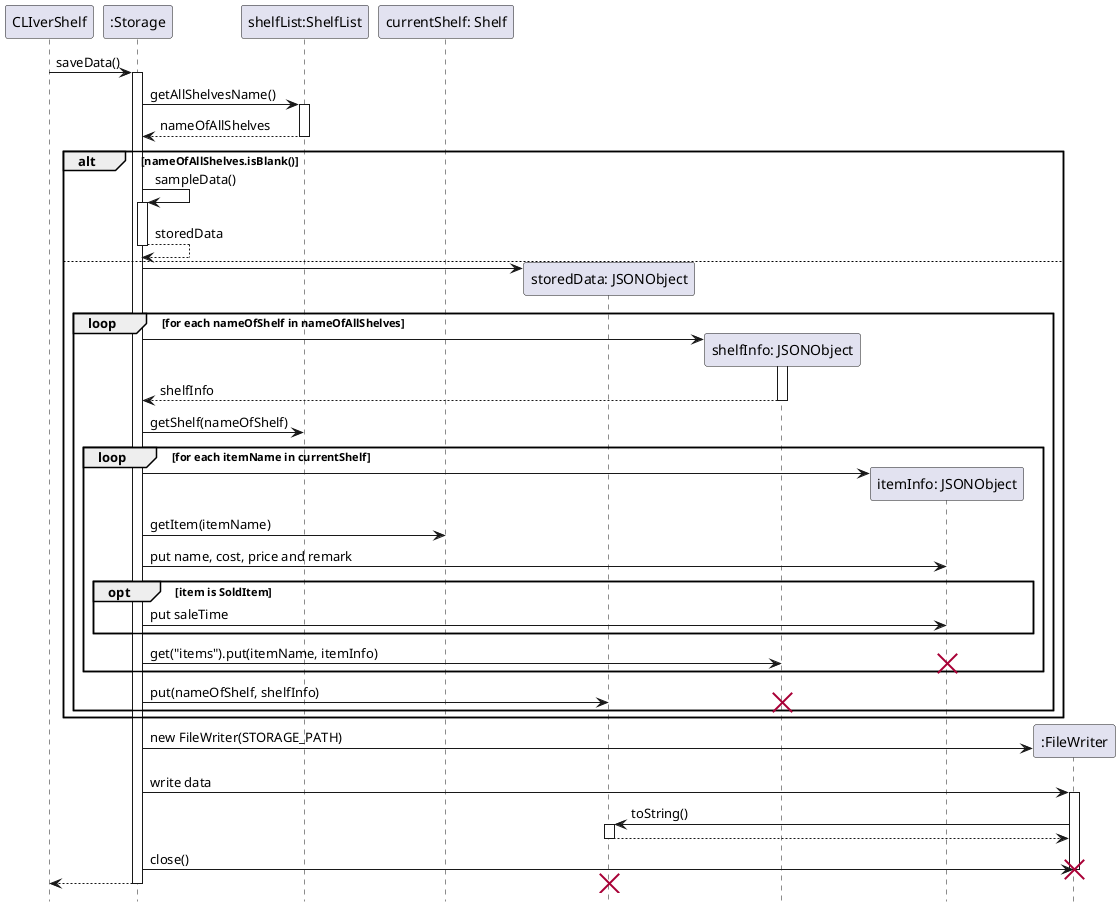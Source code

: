 @startuml
hide footbox
participant CLIverShelf as app
participant ":Storage" as storage
participant "shelfList:ShelfList" as shelfList
participant "currentShelf: Shelf" as currentShelf
participant "storedData: JSONObject" as storedData
participant "shelfInfo: JSONObject" as shelfInfo
participant "itemInfo: JSONObject" as itemInfo
participant ":FileWriter" as FileWriter

app -> storage:saveData()
activate storage
storage -> shelfList:getAllShelvesName()
activate shelfList
shelfList --> storage: nameOfAllShelves
deactivate shelfList
alt nameOfAllShelves.isBlank()

    storage -> storage: sampleData()
    activate storage
    storage --> storage: storedData
    deactivate storage

else

    storage -> storedData **
    loop for each nameOfShelf in nameOfAllShelves

        storage -> shelfInfo **
        activate shelfInfo
        shelfInfo --> storage: shelfInfo
        deactivate shelfInfo
        storage -> shelfList:getShelf(nameOfShelf)
        loop for each itemName in currentShelf

            storage -> itemInfo **
            storage -> currentShelf: getItem(itemName)
            storage -> itemInfo: put name, cost, price and remark

            opt item is SoldItem
                storage -> itemInfo: put saleTime
                end

            storage -> shelfInfo: get("items").put(itemName, itemInfo)
            destroy itemInfo
            end
        storage -> storedData: put(nameOfShelf, shelfInfo)
        destroy shelfInfo
        end

    end
storage -> FileWriter **: new FileWriter(STORAGE_PATH)
storage -> FileWriter: write data
activate FileWriter
FileWriter -> storedData: toString()
activate storedData
storedData --> FileWriter
deactivate storedData
storage -> FileWriter !! : close()
storage --> app
deactivate storage
destroy storedData
@enduml
